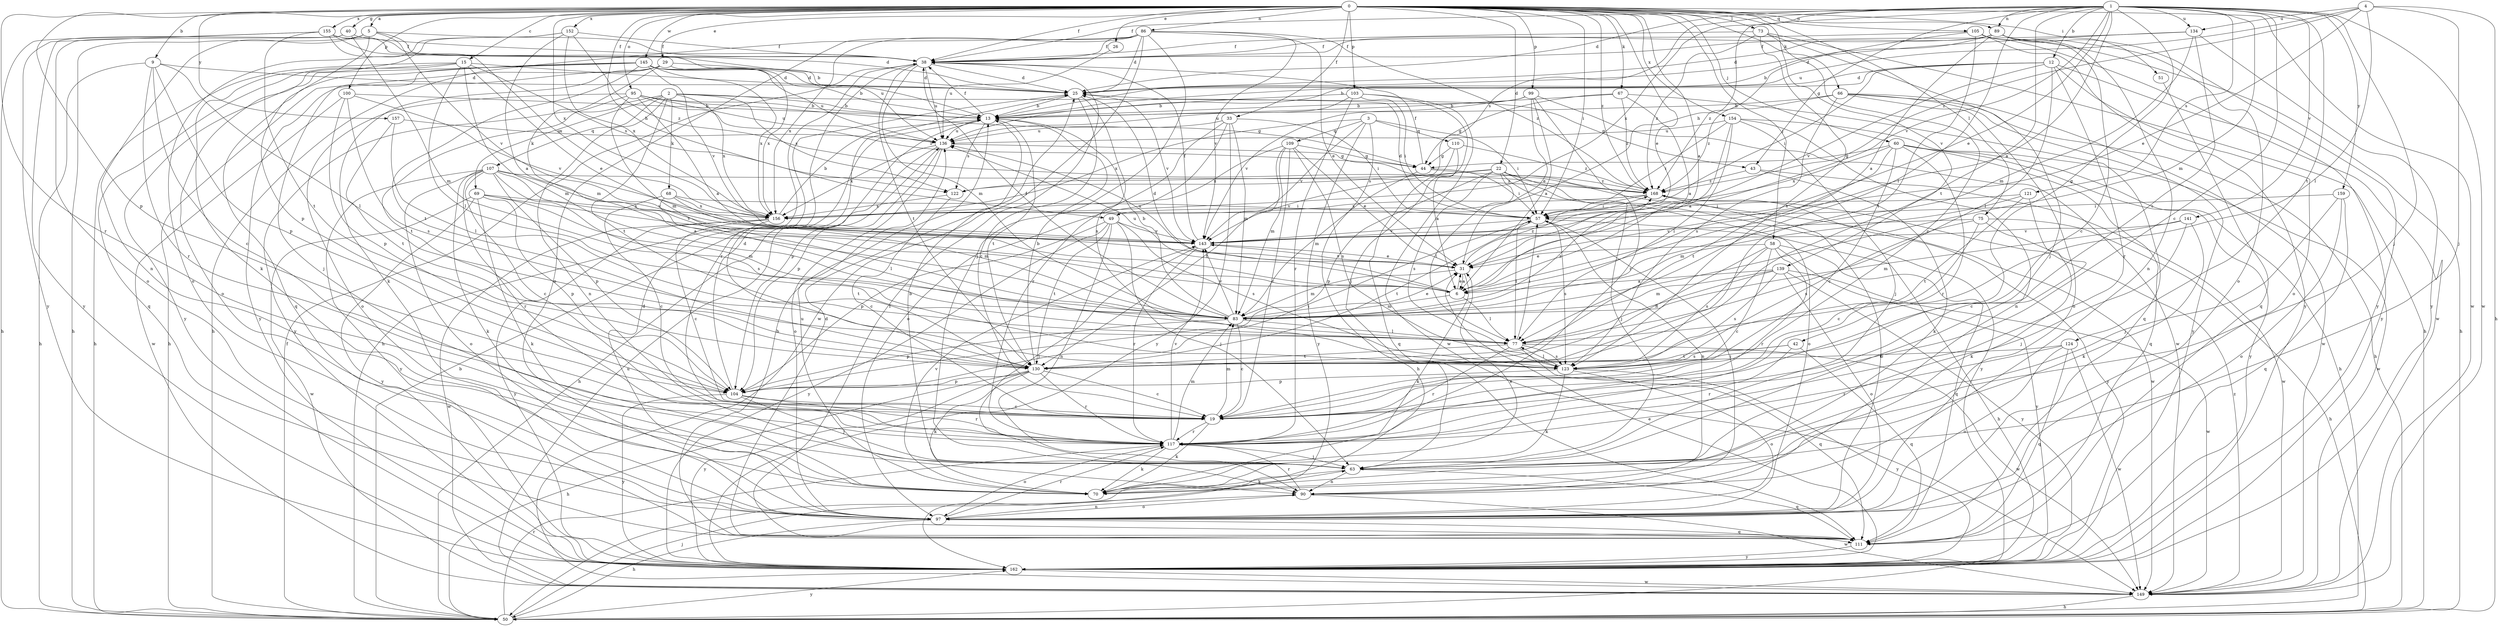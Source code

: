 strict digraph  {
0;
1;
2;
3;
4;
5;
6;
9;
12;
13;
15;
19;
22;
25;
26;
29;
31;
33;
38;
40;
42;
43;
44;
49;
50;
51;
57;
58;
60;
63;
66;
67;
68;
69;
70;
73;
75;
77;
83;
86;
89;
90;
95;
97;
99;
100;
103;
104;
105;
107;
109;
110;
111;
117;
121;
122;
123;
124;
130;
134;
136;
139;
141;
143;
145;
149;
152;
154;
155;
156;
157;
159;
162;
168;
0 -> 5  [label=a];
0 -> 6  [label=a];
0 -> 9  [label=b];
0 -> 15  [label=c];
0 -> 22  [label=d];
0 -> 26  [label=e];
0 -> 29  [label=e];
0 -> 31  [label=e];
0 -> 33  [label=f];
0 -> 38  [label=f];
0 -> 40  [label=g];
0 -> 49  [label=h];
0 -> 51  [label=i];
0 -> 57  [label=i];
0 -> 58  [label=j];
0 -> 60  [label=j];
0 -> 66  [label=k];
0 -> 67  [label=k];
0 -> 73  [label=l];
0 -> 75  [label=l];
0 -> 86  [label=n];
0 -> 89  [label=n];
0 -> 95  [label=o];
0 -> 99  [label=p];
0 -> 100  [label=p];
0 -> 103  [label=p];
0 -> 104  [label=p];
0 -> 105  [label=q];
0 -> 117  [label=r];
0 -> 139  [label=v];
0 -> 145  [label=w];
0 -> 149  [label=w];
0 -> 152  [label=x];
0 -> 154  [label=x];
0 -> 155  [label=x];
0 -> 156  [label=x];
0 -> 157  [label=y];
0 -> 168  [label=z];
1 -> 6  [label=a];
1 -> 12  [label=b];
1 -> 19  [label=c];
1 -> 25  [label=d];
1 -> 31  [label=e];
1 -> 38  [label=f];
1 -> 42  [label=g];
1 -> 43  [label=g];
1 -> 49  [label=h];
1 -> 63  [label=j];
1 -> 77  [label=l];
1 -> 83  [label=m];
1 -> 89  [label=n];
1 -> 121  [label=s];
1 -> 122  [label=s];
1 -> 124  [label=t];
1 -> 130  [label=t];
1 -> 134  [label=u];
1 -> 141  [label=v];
1 -> 143  [label=v];
1 -> 149  [label=w];
1 -> 156  [label=x];
1 -> 159  [label=y];
2 -> 13  [label=b];
2 -> 43  [label=g];
2 -> 68  [label=k];
2 -> 69  [label=k];
2 -> 90  [label=n];
2 -> 107  [label=q];
2 -> 122  [label=s];
2 -> 130  [label=t];
2 -> 156  [label=x];
2 -> 162  [label=y];
3 -> 50  [label=h];
3 -> 57  [label=i];
3 -> 109  [label=q];
3 -> 110  [label=q];
3 -> 143  [label=v];
3 -> 156  [label=x];
3 -> 162  [label=y];
4 -> 31  [label=e];
4 -> 50  [label=h];
4 -> 63  [label=j];
4 -> 77  [label=l];
4 -> 134  [label=u];
4 -> 136  [label=u];
4 -> 168  [label=z];
5 -> 38  [label=f];
5 -> 50  [label=h];
5 -> 90  [label=n];
5 -> 104  [label=p];
5 -> 136  [label=u];
5 -> 143  [label=v];
6 -> 25  [label=d];
6 -> 31  [label=e];
6 -> 77  [label=l];
6 -> 83  [label=m];
6 -> 136  [label=u];
9 -> 19  [label=c];
9 -> 25  [label=d];
9 -> 50  [label=h];
9 -> 77  [label=l];
9 -> 104  [label=p];
9 -> 117  [label=r];
12 -> 13  [label=b];
12 -> 25  [label=d];
12 -> 57  [label=i];
12 -> 77  [label=l];
12 -> 97  [label=o];
12 -> 117  [label=r];
12 -> 143  [label=v];
12 -> 162  [label=y];
13 -> 38  [label=f];
13 -> 104  [label=p];
13 -> 122  [label=s];
13 -> 130  [label=t];
13 -> 136  [label=u];
15 -> 25  [label=d];
15 -> 31  [label=e];
15 -> 50  [label=h];
15 -> 77  [label=l];
15 -> 83  [label=m];
15 -> 97  [label=o];
15 -> 111  [label=q];
15 -> 122  [label=s];
19 -> 70  [label=k];
19 -> 83  [label=m];
19 -> 117  [label=r];
22 -> 63  [label=j];
22 -> 77  [label=l];
22 -> 97  [label=o];
22 -> 104  [label=p];
22 -> 122  [label=s];
22 -> 123  [label=s];
22 -> 143  [label=v];
22 -> 149  [label=w];
22 -> 162  [label=y];
25 -> 13  [label=b];
25 -> 19  [label=c];
25 -> 123  [label=s];
25 -> 143  [label=v];
26 -> 136  [label=u];
29 -> 25  [label=d];
29 -> 50  [label=h];
29 -> 70  [label=k];
29 -> 83  [label=m];
29 -> 156  [label=x];
29 -> 162  [label=y];
31 -> 6  [label=a];
31 -> 70  [label=k];
31 -> 83  [label=m];
31 -> 136  [label=u];
31 -> 143  [label=v];
31 -> 168  [label=z];
33 -> 57  [label=i];
33 -> 83  [label=m];
33 -> 97  [label=o];
33 -> 117  [label=r];
33 -> 136  [label=u];
33 -> 162  [label=y];
38 -> 25  [label=d];
38 -> 50  [label=h];
38 -> 83  [label=m];
38 -> 117  [label=r];
38 -> 130  [label=t];
38 -> 136  [label=u];
40 -> 38  [label=f];
40 -> 83  [label=m];
40 -> 97  [label=o];
40 -> 162  [label=y];
42 -> 111  [label=q];
42 -> 117  [label=r];
42 -> 123  [label=s];
42 -> 130  [label=t];
43 -> 70  [label=k];
43 -> 149  [label=w];
43 -> 168  [label=z];
44 -> 38  [label=f];
44 -> 57  [label=i];
44 -> 83  [label=m];
44 -> 168  [label=z];
49 -> 63  [label=j];
49 -> 90  [label=n];
49 -> 104  [label=p];
49 -> 123  [label=s];
49 -> 130  [label=t];
49 -> 143  [label=v];
49 -> 162  [label=y];
50 -> 13  [label=b];
50 -> 38  [label=f];
50 -> 63  [label=j];
50 -> 117  [label=r];
50 -> 162  [label=y];
51 -> 111  [label=q];
57 -> 25  [label=d];
57 -> 50  [label=h];
57 -> 77  [label=l];
57 -> 90  [label=n];
57 -> 123  [label=s];
57 -> 130  [label=t];
57 -> 143  [label=v];
58 -> 19  [label=c];
58 -> 31  [label=e];
58 -> 111  [label=q];
58 -> 117  [label=r];
58 -> 123  [label=s];
58 -> 130  [label=t];
58 -> 162  [label=y];
60 -> 19  [label=c];
60 -> 44  [label=g];
60 -> 111  [label=q];
60 -> 117  [label=r];
60 -> 130  [label=t];
60 -> 149  [label=w];
60 -> 156  [label=x];
60 -> 162  [label=y];
63 -> 13  [label=b];
63 -> 70  [label=k];
63 -> 90  [label=n];
63 -> 111  [label=q];
66 -> 13  [label=b];
66 -> 50  [label=h];
66 -> 97  [label=o];
66 -> 123  [label=s];
66 -> 149  [label=w];
66 -> 162  [label=y];
66 -> 168  [label=z];
67 -> 6  [label=a];
67 -> 13  [label=b];
67 -> 44  [label=g];
67 -> 111  [label=q];
67 -> 168  [label=z];
68 -> 19  [label=c];
68 -> 57  [label=i];
68 -> 77  [label=l];
68 -> 83  [label=m];
68 -> 156  [label=x];
69 -> 70  [label=k];
69 -> 83  [label=m];
69 -> 104  [label=p];
69 -> 143  [label=v];
69 -> 149  [label=w];
69 -> 156  [label=x];
69 -> 162  [label=y];
70 -> 31  [label=e];
70 -> 136  [label=u];
70 -> 143  [label=v];
73 -> 19  [label=c];
73 -> 38  [label=f];
73 -> 50  [label=h];
73 -> 63  [label=j];
73 -> 123  [label=s];
73 -> 168  [label=z];
75 -> 19  [label=c];
75 -> 50  [label=h];
75 -> 70  [label=k];
75 -> 123  [label=s];
75 -> 143  [label=v];
77 -> 57  [label=i];
77 -> 111  [label=q];
77 -> 117  [label=r];
77 -> 123  [label=s];
77 -> 130  [label=t];
77 -> 149  [label=w];
83 -> 13  [label=b];
83 -> 19  [label=c];
83 -> 31  [label=e];
83 -> 38  [label=f];
83 -> 77  [label=l];
83 -> 104  [label=p];
83 -> 143  [label=v];
83 -> 168  [label=z];
86 -> 25  [label=d];
86 -> 31  [label=e];
86 -> 38  [label=f];
86 -> 50  [label=h];
86 -> 63  [label=j];
86 -> 97  [label=o];
86 -> 143  [label=v];
86 -> 149  [label=w];
86 -> 156  [label=x];
86 -> 168  [label=z];
89 -> 6  [label=a];
89 -> 13  [label=b];
89 -> 19  [label=c];
89 -> 25  [label=d];
89 -> 38  [label=f];
89 -> 90  [label=n];
89 -> 97  [label=o];
89 -> 162  [label=y];
90 -> 57  [label=i];
90 -> 97  [label=o];
90 -> 117  [label=r];
90 -> 149  [label=w];
95 -> 6  [label=a];
95 -> 13  [label=b];
95 -> 44  [label=g];
95 -> 83  [label=m];
95 -> 97  [label=o];
95 -> 130  [label=t];
95 -> 136  [label=u];
95 -> 168  [label=z];
97 -> 25  [label=d];
97 -> 50  [label=h];
97 -> 90  [label=n];
97 -> 111  [label=q];
97 -> 117  [label=r];
99 -> 6  [label=a];
99 -> 13  [label=b];
99 -> 31  [label=e];
99 -> 117  [label=r];
99 -> 143  [label=v];
99 -> 149  [label=w];
100 -> 13  [label=b];
100 -> 104  [label=p];
100 -> 123  [label=s];
100 -> 143  [label=v];
100 -> 149  [label=w];
103 -> 13  [label=b];
103 -> 57  [label=i];
103 -> 63  [label=j];
103 -> 117  [label=r];
103 -> 136  [label=u];
103 -> 149  [label=w];
104 -> 19  [label=c];
104 -> 25  [label=d];
104 -> 57  [label=i];
104 -> 63  [label=j];
104 -> 117  [label=r];
104 -> 162  [label=y];
105 -> 38  [label=f];
105 -> 50  [label=h];
105 -> 130  [label=t];
105 -> 149  [label=w];
105 -> 162  [label=y];
105 -> 168  [label=z];
107 -> 6  [label=a];
107 -> 19  [label=c];
107 -> 70  [label=k];
107 -> 97  [label=o];
107 -> 104  [label=p];
107 -> 117  [label=r];
107 -> 123  [label=s];
107 -> 143  [label=v];
107 -> 162  [label=y];
107 -> 168  [label=z];
109 -> 19  [label=c];
109 -> 31  [label=e];
109 -> 44  [label=g];
109 -> 83  [label=m];
109 -> 123  [label=s];
109 -> 130  [label=t];
109 -> 156  [label=x];
110 -> 6  [label=a];
110 -> 44  [label=g];
110 -> 111  [label=q];
110 -> 168  [label=z];
111 -> 13  [label=b];
111 -> 25  [label=d];
111 -> 38  [label=f];
111 -> 162  [label=y];
117 -> 63  [label=j];
117 -> 70  [label=k];
117 -> 83  [label=m];
117 -> 97  [label=o];
117 -> 143  [label=v];
121 -> 19  [label=c];
121 -> 57  [label=i];
121 -> 83  [label=m];
121 -> 130  [label=t];
122 -> 19  [label=c];
122 -> 156  [label=x];
123 -> 70  [label=k];
123 -> 77  [label=l];
123 -> 97  [label=o];
123 -> 104  [label=p];
123 -> 162  [label=y];
124 -> 97  [label=o];
124 -> 111  [label=q];
124 -> 117  [label=r];
124 -> 130  [label=t];
124 -> 149  [label=w];
130 -> 13  [label=b];
130 -> 19  [label=c];
130 -> 50  [label=h];
130 -> 70  [label=k];
130 -> 104  [label=p];
130 -> 117  [label=r];
130 -> 162  [label=y];
134 -> 25  [label=d];
134 -> 38  [label=f];
134 -> 83  [label=m];
134 -> 123  [label=s];
134 -> 162  [label=y];
136 -> 44  [label=g];
136 -> 50  [label=h];
136 -> 97  [label=o];
136 -> 104  [label=p];
136 -> 156  [label=x];
139 -> 6  [label=a];
139 -> 77  [label=l];
139 -> 83  [label=m];
139 -> 97  [label=o];
139 -> 123  [label=s];
139 -> 149  [label=w];
139 -> 162  [label=y];
141 -> 63  [label=j];
141 -> 70  [label=k];
141 -> 83  [label=m];
141 -> 143  [label=v];
143 -> 31  [label=e];
143 -> 38  [label=f];
143 -> 63  [label=j];
143 -> 117  [label=r];
145 -> 13  [label=b];
145 -> 25  [label=d];
145 -> 63  [label=j];
145 -> 111  [label=q];
145 -> 130  [label=t];
145 -> 136  [label=u];
145 -> 143  [label=v];
145 -> 156  [label=x];
145 -> 162  [label=y];
149 -> 50  [label=h];
149 -> 136  [label=u];
149 -> 168  [label=z];
152 -> 6  [label=a];
152 -> 38  [label=f];
152 -> 70  [label=k];
152 -> 97  [label=o];
152 -> 156  [label=x];
152 -> 168  [label=z];
154 -> 6  [label=a];
154 -> 50  [label=h];
154 -> 57  [label=i];
154 -> 63  [label=j];
154 -> 77  [label=l];
154 -> 90  [label=n];
154 -> 136  [label=u];
155 -> 13  [label=b];
155 -> 25  [label=d];
155 -> 38  [label=f];
155 -> 50  [label=h];
155 -> 130  [label=t];
155 -> 156  [label=x];
155 -> 162  [label=y];
156 -> 13  [label=b];
156 -> 19  [label=c];
156 -> 130  [label=t];
156 -> 149  [label=w];
156 -> 162  [label=y];
157 -> 77  [label=l];
157 -> 130  [label=t];
157 -> 136  [label=u];
159 -> 57  [label=i];
159 -> 63  [label=j];
159 -> 97  [label=o];
159 -> 111  [label=q];
162 -> 31  [label=e];
162 -> 149  [label=w];
168 -> 57  [label=i];
168 -> 97  [label=o];
168 -> 156  [label=x];
168 -> 162  [label=y];
}
